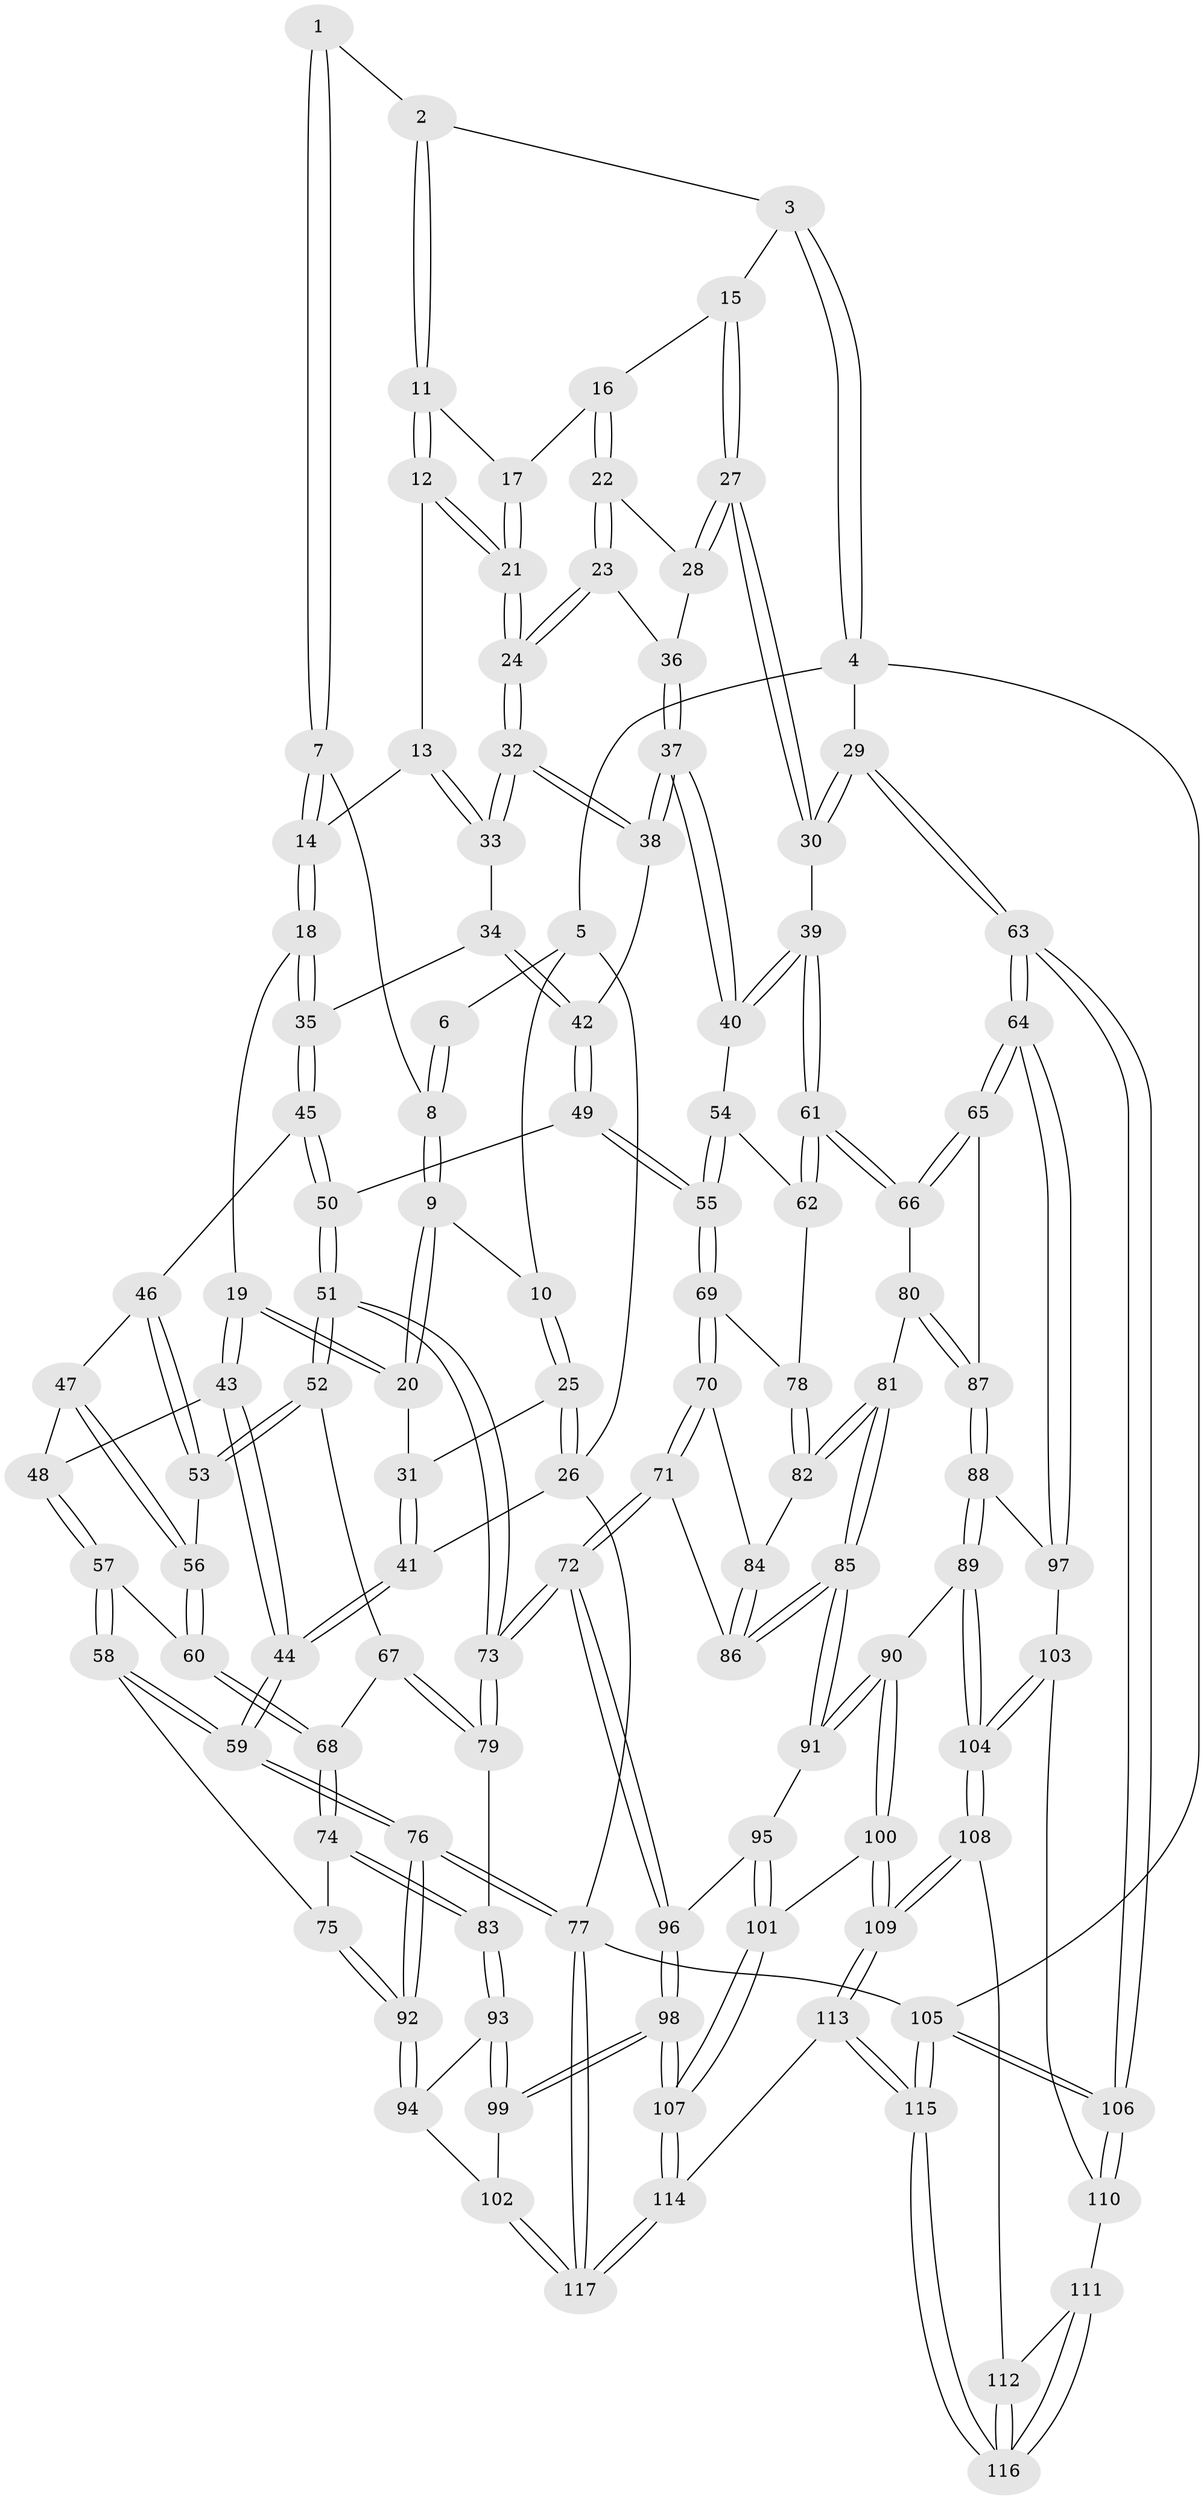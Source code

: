 // Generated by graph-tools (version 1.1) at 2025/03/03/09/25 03:03:21]
// undirected, 117 vertices, 289 edges
graph export_dot {
graph [start="1"]
  node [color=gray90,style=filled];
  1 [pos="+0.38230653428794803+0"];
  2 [pos="+0.5454447087916957+0"];
  3 [pos="+0.8885665834452714+0"];
  4 [pos="+1+0"];
  5 [pos="+0.0577140760873467+0"];
  6 [pos="+0.26618779048352864+0"];
  7 [pos="+0.3496761208050346+0.1018398041997058"];
  8 [pos="+0.25306242341275137+0.0858151414899742"];
  9 [pos="+0.14611173366191518+0.1247841610692133"];
  10 [pos="+0.12180328007596743+0.10328600929183235"];
  11 [pos="+0.5578609724128739+0.028596073126254253"];
  12 [pos="+0.47553195498677786+0.12383191113572437"];
  13 [pos="+0.42875786123306286+0.14148609197094847"];
  14 [pos="+0.39438241454352685+0.14329732418393681"];
  15 [pos="+0.7946682147393278+0.10116377201411438"];
  16 [pos="+0.7241876295981166+0.11696087465872848"];
  17 [pos="+0.6692533295575488+0.1038042452427432"];
  18 [pos="+0.34582134595185837+0.22787197912046123"];
  19 [pos="+0.16193417213166936+0.2463217670732562"];
  20 [pos="+0.16123081521630175+0.24513801209614444"];
  21 [pos="+0.5803841659203003+0.24828726037479099"];
  22 [pos="+0.7045290061041856+0.1958380675827063"];
  23 [pos="+0.6723154095216369+0.2493948159677584"];
  24 [pos="+0.586103379480077+0.27244911329827687"];
  25 [pos="+0+0.1346974784229674"];
  26 [pos="+0+0.15595189801276785"];
  27 [pos="+0.9384227240170205+0.24468681682328486"];
  28 [pos="+0.7460995204644397+0.25587604159697647"];
  29 [pos="+1+0.29316074037004064"];
  30 [pos="+1+0.2952036983912218"];
  31 [pos="+0.11066640329053366+0.24995441406270583"];
  32 [pos="+0.5745540681440796+0.30759150304498256"];
  33 [pos="+0.47198887659265854+0.27650234767006454"];
  34 [pos="+0.4194234680809433+0.31919999741642924"];
  35 [pos="+0.3693513353992348+0.33716436981042325"];
  36 [pos="+0.7124137865152151+0.2879300752029088"];
  37 [pos="+0.736713410550609+0.3930754742983653"];
  38 [pos="+0.5819600028079823+0.37267545732692037"];
  39 [pos="+0.8477292630906051+0.40354260820121296"];
  40 [pos="+0.7618618678510606+0.40645165396216915"];
  41 [pos="+0+0.3121158239695273"];
  42 [pos="+0.575551644757165+0.3803664874405088"];
  43 [pos="+0.16800445522390284+0.3480745148698944"];
  44 [pos="+0+0.5099803081025169"];
  45 [pos="+0.35924799707640104+0.36654768146141714"];
  46 [pos="+0.3577304011573514+0.36744960467377186"];
  47 [pos="+0.22171645000627752+0.3912411352753705"];
  48 [pos="+0.21266611299616286+0.3894229984475097"];
  49 [pos="+0.5348510537994298+0.44918139989617667"];
  50 [pos="+0.5027702314988759+0.464568143289359"];
  51 [pos="+0.4419497437891315+0.5729773608164711"];
  52 [pos="+0.3920437854250523+0.5546250310889675"];
  53 [pos="+0.3460886923332946+0.5158514214157605"];
  54 [pos="+0.7141102265884365+0.4865877099740575"];
  55 [pos="+0.651044743610702+0.5574235530086346"];
  56 [pos="+0.2960751054681323+0.5110472644228856"];
  57 [pos="+0.17172325568408667+0.5253772101459138"];
  58 [pos="+0.09211938825373957+0.5954089628831882"];
  59 [pos="+0+0.5486801326665082"];
  60 [pos="+0.2585219064727845+0.5494602367537534"];
  61 [pos="+0.8432945094699228+0.5718809684607311"];
  62 [pos="+0.7793870500334595+0.5832042604215859"];
  63 [pos="+1+0.6652276407737504"];
  64 [pos="+1+0.6818417401105309"];
  65 [pos="+0.9496918706148794+0.6506570860496205"];
  66 [pos="+0.8651720587779221+0.6045706517927949"];
  67 [pos="+0.29321538259953156+0.6031245771853954"];
  68 [pos="+0.26867662901995504+0.6023241057302673"];
  69 [pos="+0.6534971741330713+0.5814118791501541"];
  70 [pos="+0.6419195393960172+0.6064073299957615"];
  71 [pos="+0.6179868088999593+0.6420001049319999"];
  72 [pos="+0.49639554506756084+0.6987168667841722"];
  73 [pos="+0.46432061181852147+0.6687964998046833"];
  74 [pos="+0.22197572915285693+0.6614157058479525"];
  75 [pos="+0.16183130787539818+0.6654282833154481"];
  76 [pos="+0+1"];
  77 [pos="+0+1"];
  78 [pos="+0.7497500537997516+0.5958701186599926"];
  79 [pos="+0.3664853146454115+0.6918520603195055"];
  80 [pos="+0.7832254729922357+0.6967482992999581"];
  81 [pos="+0.7738201044751395+0.6989513738158107"];
  82 [pos="+0.7532013386591744+0.6598383961892046"];
  83 [pos="+0.3084473655464936+0.7210317841778469"];
  84 [pos="+0.7202870601717577+0.6536723961603512"];
  85 [pos="+0.7226154279002504+0.7508727807852382"];
  86 [pos="+0.6960343548363622+0.7193633841139655"];
  87 [pos="+0.8498916459968016+0.7399294765825233"];
  88 [pos="+0.8497829646551377+0.8225113060675795"];
  89 [pos="+0.8360026412562693+0.836279359736029"];
  90 [pos="+0.7656346913626294+0.8363150432151117"];
  91 [pos="+0.721710839088329+0.7594451401968768"];
  92 [pos="+0.14348421811951517+0.8332194328728618"];
  93 [pos="+0.29028212785678004+0.7990450491483948"];
  94 [pos="+0.2598579392731475+0.8145075993936057"];
  95 [pos="+0.6206153475613119+0.7935344677485952"];
  96 [pos="+0.5070829829866679+0.7742649192269778"];
  97 [pos="+0.9969039114932741+0.7892879579862832"];
  98 [pos="+0.4663996144661917+0.8994801015764085"];
  99 [pos="+0.4402988724741599+0.8911390958042567"];
  100 [pos="+0.7469459319207014+0.8630383816539646"];
  101 [pos="+0.6657431884077706+0.876811405465105"];
  102 [pos="+0.2876462857913374+0.9148460979247032"];
  103 [pos="+0.9576386318221575+0.8887874259576398"];
  104 [pos="+0.8542945965121193+0.8753976919700278"];
  105 [pos="+1+1"];
  106 [pos="+1+1"];
  107 [pos="+0.5074025799254487+1"];
  108 [pos="+0.8620837970348225+0.9179684766068704"];
  109 [pos="+0.7473557306282606+1"];
  110 [pos="+0.9578986698677519+0.8994829195006274"];
  111 [pos="+0.9562314047281076+0.9065028614124759"];
  112 [pos="+0.9018740157705339+0.933234760537425"];
  113 [pos="+0.723100897060017+1"];
  114 [pos="+0.5159833189166597+1"];
  115 [pos="+1+1"];
  116 [pos="+1+1"];
  117 [pos="+0+1"];
  1 -- 2;
  1 -- 7;
  1 -- 7;
  2 -- 3;
  2 -- 11;
  2 -- 11;
  3 -- 4;
  3 -- 4;
  3 -- 15;
  4 -- 5;
  4 -- 29;
  4 -- 105;
  5 -- 6;
  5 -- 10;
  5 -- 26;
  6 -- 8;
  6 -- 8;
  7 -- 8;
  7 -- 14;
  7 -- 14;
  8 -- 9;
  8 -- 9;
  9 -- 10;
  9 -- 20;
  9 -- 20;
  10 -- 25;
  10 -- 25;
  11 -- 12;
  11 -- 12;
  11 -- 17;
  12 -- 13;
  12 -- 21;
  12 -- 21;
  13 -- 14;
  13 -- 33;
  13 -- 33;
  14 -- 18;
  14 -- 18;
  15 -- 16;
  15 -- 27;
  15 -- 27;
  16 -- 17;
  16 -- 22;
  16 -- 22;
  17 -- 21;
  17 -- 21;
  18 -- 19;
  18 -- 35;
  18 -- 35;
  19 -- 20;
  19 -- 20;
  19 -- 43;
  19 -- 43;
  20 -- 31;
  21 -- 24;
  21 -- 24;
  22 -- 23;
  22 -- 23;
  22 -- 28;
  23 -- 24;
  23 -- 24;
  23 -- 36;
  24 -- 32;
  24 -- 32;
  25 -- 26;
  25 -- 26;
  25 -- 31;
  26 -- 41;
  26 -- 77;
  27 -- 28;
  27 -- 28;
  27 -- 30;
  27 -- 30;
  28 -- 36;
  29 -- 30;
  29 -- 30;
  29 -- 63;
  29 -- 63;
  30 -- 39;
  31 -- 41;
  31 -- 41;
  32 -- 33;
  32 -- 33;
  32 -- 38;
  32 -- 38;
  33 -- 34;
  34 -- 35;
  34 -- 42;
  34 -- 42;
  35 -- 45;
  35 -- 45;
  36 -- 37;
  36 -- 37;
  37 -- 38;
  37 -- 38;
  37 -- 40;
  37 -- 40;
  38 -- 42;
  39 -- 40;
  39 -- 40;
  39 -- 61;
  39 -- 61;
  40 -- 54;
  41 -- 44;
  41 -- 44;
  42 -- 49;
  42 -- 49;
  43 -- 44;
  43 -- 44;
  43 -- 48;
  44 -- 59;
  44 -- 59;
  45 -- 46;
  45 -- 50;
  45 -- 50;
  46 -- 47;
  46 -- 53;
  46 -- 53;
  47 -- 48;
  47 -- 56;
  47 -- 56;
  48 -- 57;
  48 -- 57;
  49 -- 50;
  49 -- 55;
  49 -- 55;
  50 -- 51;
  50 -- 51;
  51 -- 52;
  51 -- 52;
  51 -- 73;
  51 -- 73;
  52 -- 53;
  52 -- 53;
  52 -- 67;
  53 -- 56;
  54 -- 55;
  54 -- 55;
  54 -- 62;
  55 -- 69;
  55 -- 69;
  56 -- 60;
  56 -- 60;
  57 -- 58;
  57 -- 58;
  57 -- 60;
  58 -- 59;
  58 -- 59;
  58 -- 75;
  59 -- 76;
  59 -- 76;
  60 -- 68;
  60 -- 68;
  61 -- 62;
  61 -- 62;
  61 -- 66;
  61 -- 66;
  62 -- 78;
  63 -- 64;
  63 -- 64;
  63 -- 106;
  63 -- 106;
  64 -- 65;
  64 -- 65;
  64 -- 97;
  64 -- 97;
  65 -- 66;
  65 -- 66;
  65 -- 87;
  66 -- 80;
  67 -- 68;
  67 -- 79;
  67 -- 79;
  68 -- 74;
  68 -- 74;
  69 -- 70;
  69 -- 70;
  69 -- 78;
  70 -- 71;
  70 -- 71;
  70 -- 84;
  71 -- 72;
  71 -- 72;
  71 -- 86;
  72 -- 73;
  72 -- 73;
  72 -- 96;
  72 -- 96;
  73 -- 79;
  73 -- 79;
  74 -- 75;
  74 -- 83;
  74 -- 83;
  75 -- 92;
  75 -- 92;
  76 -- 77;
  76 -- 77;
  76 -- 92;
  76 -- 92;
  77 -- 117;
  77 -- 117;
  77 -- 105;
  78 -- 82;
  78 -- 82;
  79 -- 83;
  80 -- 81;
  80 -- 87;
  80 -- 87;
  81 -- 82;
  81 -- 82;
  81 -- 85;
  81 -- 85;
  82 -- 84;
  83 -- 93;
  83 -- 93;
  84 -- 86;
  84 -- 86;
  85 -- 86;
  85 -- 86;
  85 -- 91;
  85 -- 91;
  87 -- 88;
  87 -- 88;
  88 -- 89;
  88 -- 89;
  88 -- 97;
  89 -- 90;
  89 -- 104;
  89 -- 104;
  90 -- 91;
  90 -- 91;
  90 -- 100;
  90 -- 100;
  91 -- 95;
  92 -- 94;
  92 -- 94;
  93 -- 94;
  93 -- 99;
  93 -- 99;
  94 -- 102;
  95 -- 96;
  95 -- 101;
  95 -- 101;
  96 -- 98;
  96 -- 98;
  97 -- 103;
  98 -- 99;
  98 -- 99;
  98 -- 107;
  98 -- 107;
  99 -- 102;
  100 -- 101;
  100 -- 109;
  100 -- 109;
  101 -- 107;
  101 -- 107;
  102 -- 117;
  102 -- 117;
  103 -- 104;
  103 -- 104;
  103 -- 110;
  104 -- 108;
  104 -- 108;
  105 -- 106;
  105 -- 106;
  105 -- 115;
  105 -- 115;
  106 -- 110;
  106 -- 110;
  107 -- 114;
  107 -- 114;
  108 -- 109;
  108 -- 109;
  108 -- 112;
  109 -- 113;
  109 -- 113;
  110 -- 111;
  111 -- 112;
  111 -- 116;
  111 -- 116;
  112 -- 116;
  112 -- 116;
  113 -- 114;
  113 -- 115;
  113 -- 115;
  114 -- 117;
  114 -- 117;
  115 -- 116;
  115 -- 116;
}
